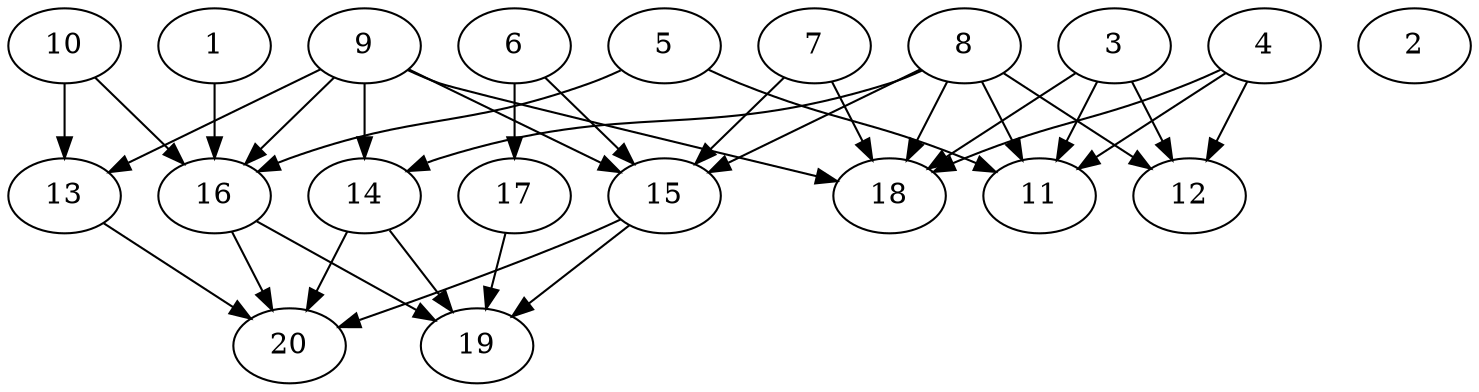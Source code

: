 // DAG automatically generated by daggen at Wed Jul 24 21:27:05 2019
// ./daggen --dot -n 20 --ccr 0.5 --fat 0.7 --regular 0.5 --density 0.5 --mindata 5242880 --maxdata 52428800 
digraph G {
  1 [size="101150720", alpha="0.04", expect_size="50575360"] 
  1 -> 16 [size ="50575360"]
  2 [size="32385024", alpha="0.01", expect_size="16192512"] 
  3 [size="85229568", alpha="0.13", expect_size="42614784"] 
  3 -> 11 [size ="42614784"]
  3 -> 12 [size ="42614784"]
  3 -> 18 [size ="42614784"]
  4 [size="84486144", alpha="0.03", expect_size="42243072"] 
  4 -> 11 [size ="42243072"]
  4 -> 12 [size ="42243072"]
  4 -> 18 [size ="42243072"]
  5 [size="28772352", alpha="0.07", expect_size="14386176"] 
  5 -> 11 [size ="14386176"]
  5 -> 16 [size ="14386176"]
  6 [size="45862912", alpha="0.00", expect_size="22931456"] 
  6 -> 15 [size ="22931456"]
  6 -> 17 [size ="22931456"]
  7 [size="25247744", alpha="0.12", expect_size="12623872"] 
  7 -> 15 [size ="12623872"]
  7 -> 18 [size ="12623872"]
  8 [size="25712640", alpha="0.20", expect_size="12856320"] 
  8 -> 11 [size ="12856320"]
  8 -> 12 [size ="12856320"]
  8 -> 14 [size ="12856320"]
  8 -> 15 [size ="12856320"]
  8 -> 18 [size ="12856320"]
  9 [size="14467072", alpha="0.17", expect_size="7233536"] 
  9 -> 13 [size ="7233536"]
  9 -> 14 [size ="7233536"]
  9 -> 15 [size ="7233536"]
  9 -> 16 [size ="7233536"]
  9 -> 18 [size ="7233536"]
  10 [size="23916544", alpha="0.08", expect_size="11958272"] 
  10 -> 13 [size ="11958272"]
  10 -> 16 [size ="11958272"]
  11 [size="65808384", alpha="0.09", expect_size="32904192"] 
  12 [size="84707328", alpha="0.14", expect_size="42353664"] 
  13 [size="88469504", alpha="0.16", expect_size="44234752"] 
  13 -> 20 [size ="44234752"]
  14 [size="55883776", alpha="0.11", expect_size="27941888"] 
  14 -> 19 [size ="27941888"]
  14 -> 20 [size ="27941888"]
  15 [size="67751936", alpha="0.10", expect_size="33875968"] 
  15 -> 19 [size ="33875968"]
  15 -> 20 [size ="33875968"]
  16 [size="101738496", alpha="0.09", expect_size="50869248"] 
  16 -> 19 [size ="50869248"]
  16 -> 20 [size ="50869248"]
  17 [size="103731200", alpha="0.13", expect_size="51865600"] 
  17 -> 19 [size ="51865600"]
  18 [size="63926272", alpha="0.05", expect_size="31963136"] 
  19 [size="62050304", alpha="0.12", expect_size="31025152"] 
  20 [size="48230400", alpha="0.17", expect_size="24115200"] 
}
